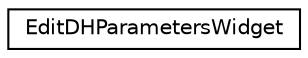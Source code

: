 digraph "Graphical Class Hierarchy"
{
 // LATEX_PDF_SIZE
  edge [fontname="Helvetica",fontsize="10",labelfontname="Helvetica",labelfontsize="10"];
  node [fontname="Helvetica",fontsize="10",shape=record];
  rankdir="LR";
  Node0 [label="EditDHParametersWidget",height=0.2,width=0.4,color="black", fillcolor="white", style="filled",URL="$classEditDHParametersWidget.html",tooltip=" "];
}
